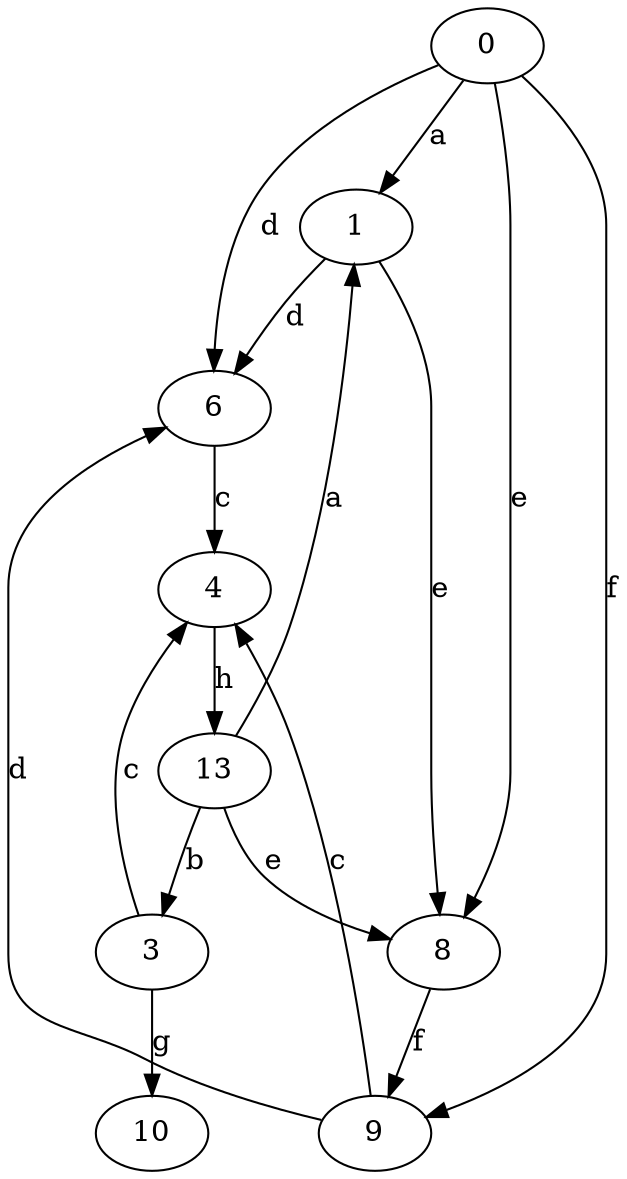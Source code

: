 strict digraph  {
1;
3;
0;
4;
6;
8;
9;
10;
13;
1 -> 6  [label=d];
1 -> 8  [label=e];
3 -> 4  [label=c];
3 -> 10  [label=g];
0 -> 1  [label=a];
0 -> 6  [label=d];
0 -> 8  [label=e];
0 -> 9  [label=f];
4 -> 13  [label=h];
6 -> 4  [label=c];
8 -> 9  [label=f];
9 -> 4  [label=c];
9 -> 6  [label=d];
13 -> 1  [label=a];
13 -> 3  [label=b];
13 -> 8  [label=e];
}
